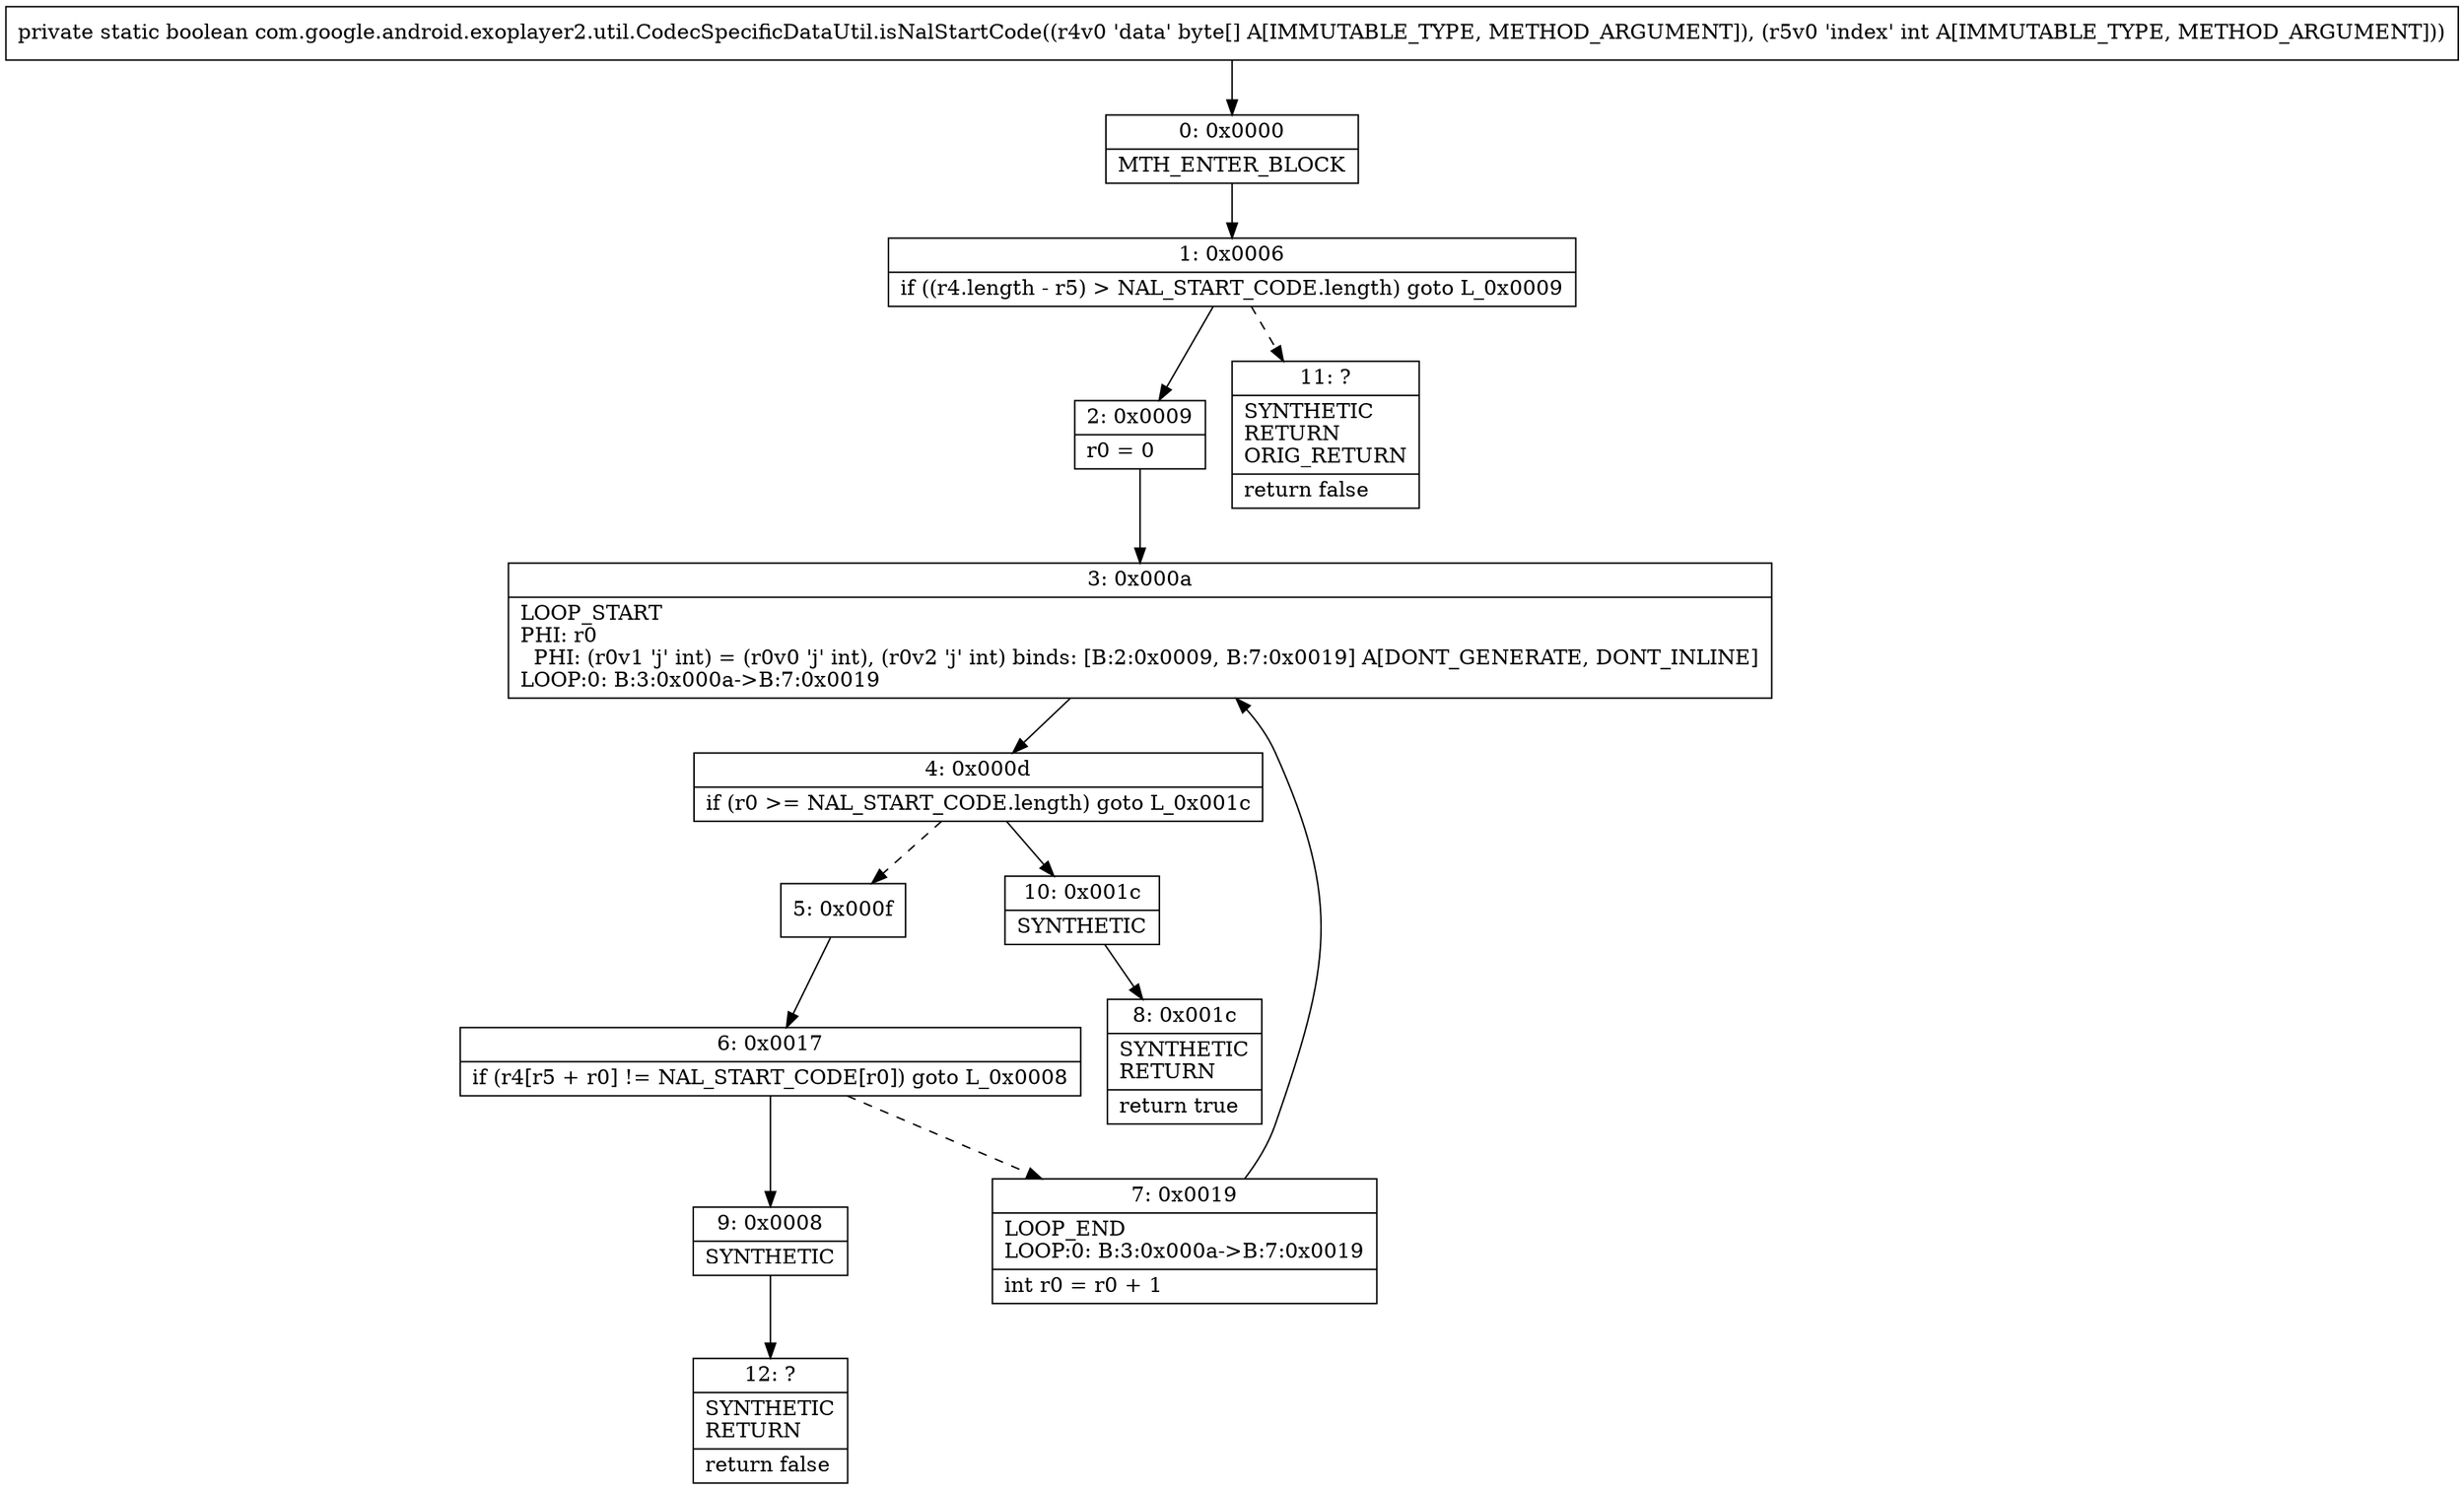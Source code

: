 digraph "CFG forcom.google.android.exoplayer2.util.CodecSpecificDataUtil.isNalStartCode([BI)Z" {
Node_0 [shape=record,label="{0\:\ 0x0000|MTH_ENTER_BLOCK\l}"];
Node_1 [shape=record,label="{1\:\ 0x0006|if ((r4.length \- r5) \> NAL_START_CODE.length) goto L_0x0009\l}"];
Node_2 [shape=record,label="{2\:\ 0x0009|r0 = 0\l}"];
Node_3 [shape=record,label="{3\:\ 0x000a|LOOP_START\lPHI: r0 \l  PHI: (r0v1 'j' int) = (r0v0 'j' int), (r0v2 'j' int) binds: [B:2:0x0009, B:7:0x0019] A[DONT_GENERATE, DONT_INLINE]\lLOOP:0: B:3:0x000a\-\>B:7:0x0019\l}"];
Node_4 [shape=record,label="{4\:\ 0x000d|if (r0 \>= NAL_START_CODE.length) goto L_0x001c\l}"];
Node_5 [shape=record,label="{5\:\ 0x000f}"];
Node_6 [shape=record,label="{6\:\ 0x0017|if (r4[r5 + r0] != NAL_START_CODE[r0]) goto L_0x0008\l}"];
Node_7 [shape=record,label="{7\:\ 0x0019|LOOP_END\lLOOP:0: B:3:0x000a\-\>B:7:0x0019\l|int r0 = r0 + 1\l}"];
Node_8 [shape=record,label="{8\:\ 0x001c|SYNTHETIC\lRETURN\l|return true\l}"];
Node_9 [shape=record,label="{9\:\ 0x0008|SYNTHETIC\l}"];
Node_10 [shape=record,label="{10\:\ 0x001c|SYNTHETIC\l}"];
Node_11 [shape=record,label="{11\:\ ?|SYNTHETIC\lRETURN\lORIG_RETURN\l|return false\l}"];
Node_12 [shape=record,label="{12\:\ ?|SYNTHETIC\lRETURN\l|return false\l}"];
MethodNode[shape=record,label="{private static boolean com.google.android.exoplayer2.util.CodecSpecificDataUtil.isNalStartCode((r4v0 'data' byte[] A[IMMUTABLE_TYPE, METHOD_ARGUMENT]), (r5v0 'index' int A[IMMUTABLE_TYPE, METHOD_ARGUMENT])) }"];
MethodNode -> Node_0;
Node_0 -> Node_1;
Node_1 -> Node_2;
Node_1 -> Node_11[style=dashed];
Node_2 -> Node_3;
Node_3 -> Node_4;
Node_4 -> Node_5[style=dashed];
Node_4 -> Node_10;
Node_5 -> Node_6;
Node_6 -> Node_7[style=dashed];
Node_6 -> Node_9;
Node_7 -> Node_3;
Node_9 -> Node_12;
Node_10 -> Node_8;
}

